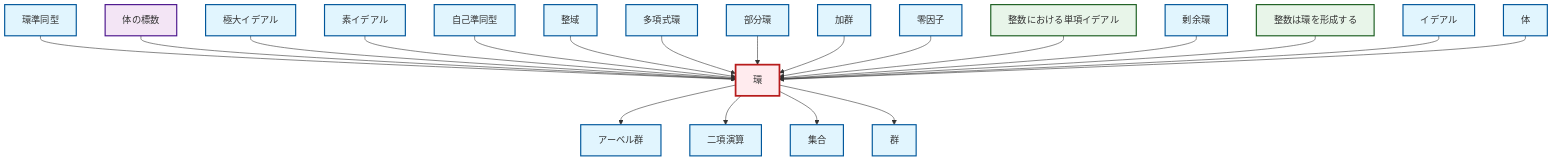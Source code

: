graph TD
    classDef definition fill:#e1f5fe,stroke:#01579b,stroke-width:2px
    classDef theorem fill:#f3e5f5,stroke:#4a148c,stroke-width:2px
    classDef axiom fill:#fff3e0,stroke:#e65100,stroke-width:2px
    classDef example fill:#e8f5e9,stroke:#1b5e20,stroke-width:2px
    classDef current fill:#ffebee,stroke:#b71c1c,stroke-width:3px
    def-ideal["イデアル"]:::definition
    def-endomorphism["自己準同型"]:::definition
    ex-principal-ideal["整数における単項イデアル"]:::example
    def-group["群"]:::definition
    def-subring["部分環"]:::definition
    def-polynomial-ring["多項式環"]:::definition
    def-ring-homomorphism["環準同型"]:::definition
    def-maximal-ideal["極大イデアル"]:::definition
    def-field["体"]:::definition
    def-ring["環"]:::definition
    ex-integers-ring["整数は環を形成する"]:::example
    def-integral-domain["整域"]:::definition
    def-binary-operation["二項演算"]:::definition
    def-set["集合"]:::definition
    def-quotient-ring["剰余環"]:::definition
    def-module["加群"]:::definition
    def-prime-ideal["素イデアル"]:::definition
    def-abelian-group["アーベル群"]:::definition
    def-zero-divisor["零因子"]:::definition
    thm-field-characteristic["体の標数"]:::theorem
    def-ring-homomorphism --> def-ring
    thm-field-characteristic --> def-ring
    def-maximal-ideal --> def-ring
    def-prime-ideal --> def-ring
    def-endomorphism --> def-ring
    def-integral-domain --> def-ring
    def-polynomial-ring --> def-ring
    def-ring --> def-abelian-group
    def-subring --> def-ring
    def-ring --> def-binary-operation
    def-module --> def-ring
    def-zero-divisor --> def-ring
    def-ring --> def-set
    def-ring --> def-group
    ex-principal-ideal --> def-ring
    def-quotient-ring --> def-ring
    ex-integers-ring --> def-ring
    def-ideal --> def-ring
    def-field --> def-ring
    class def-ring current